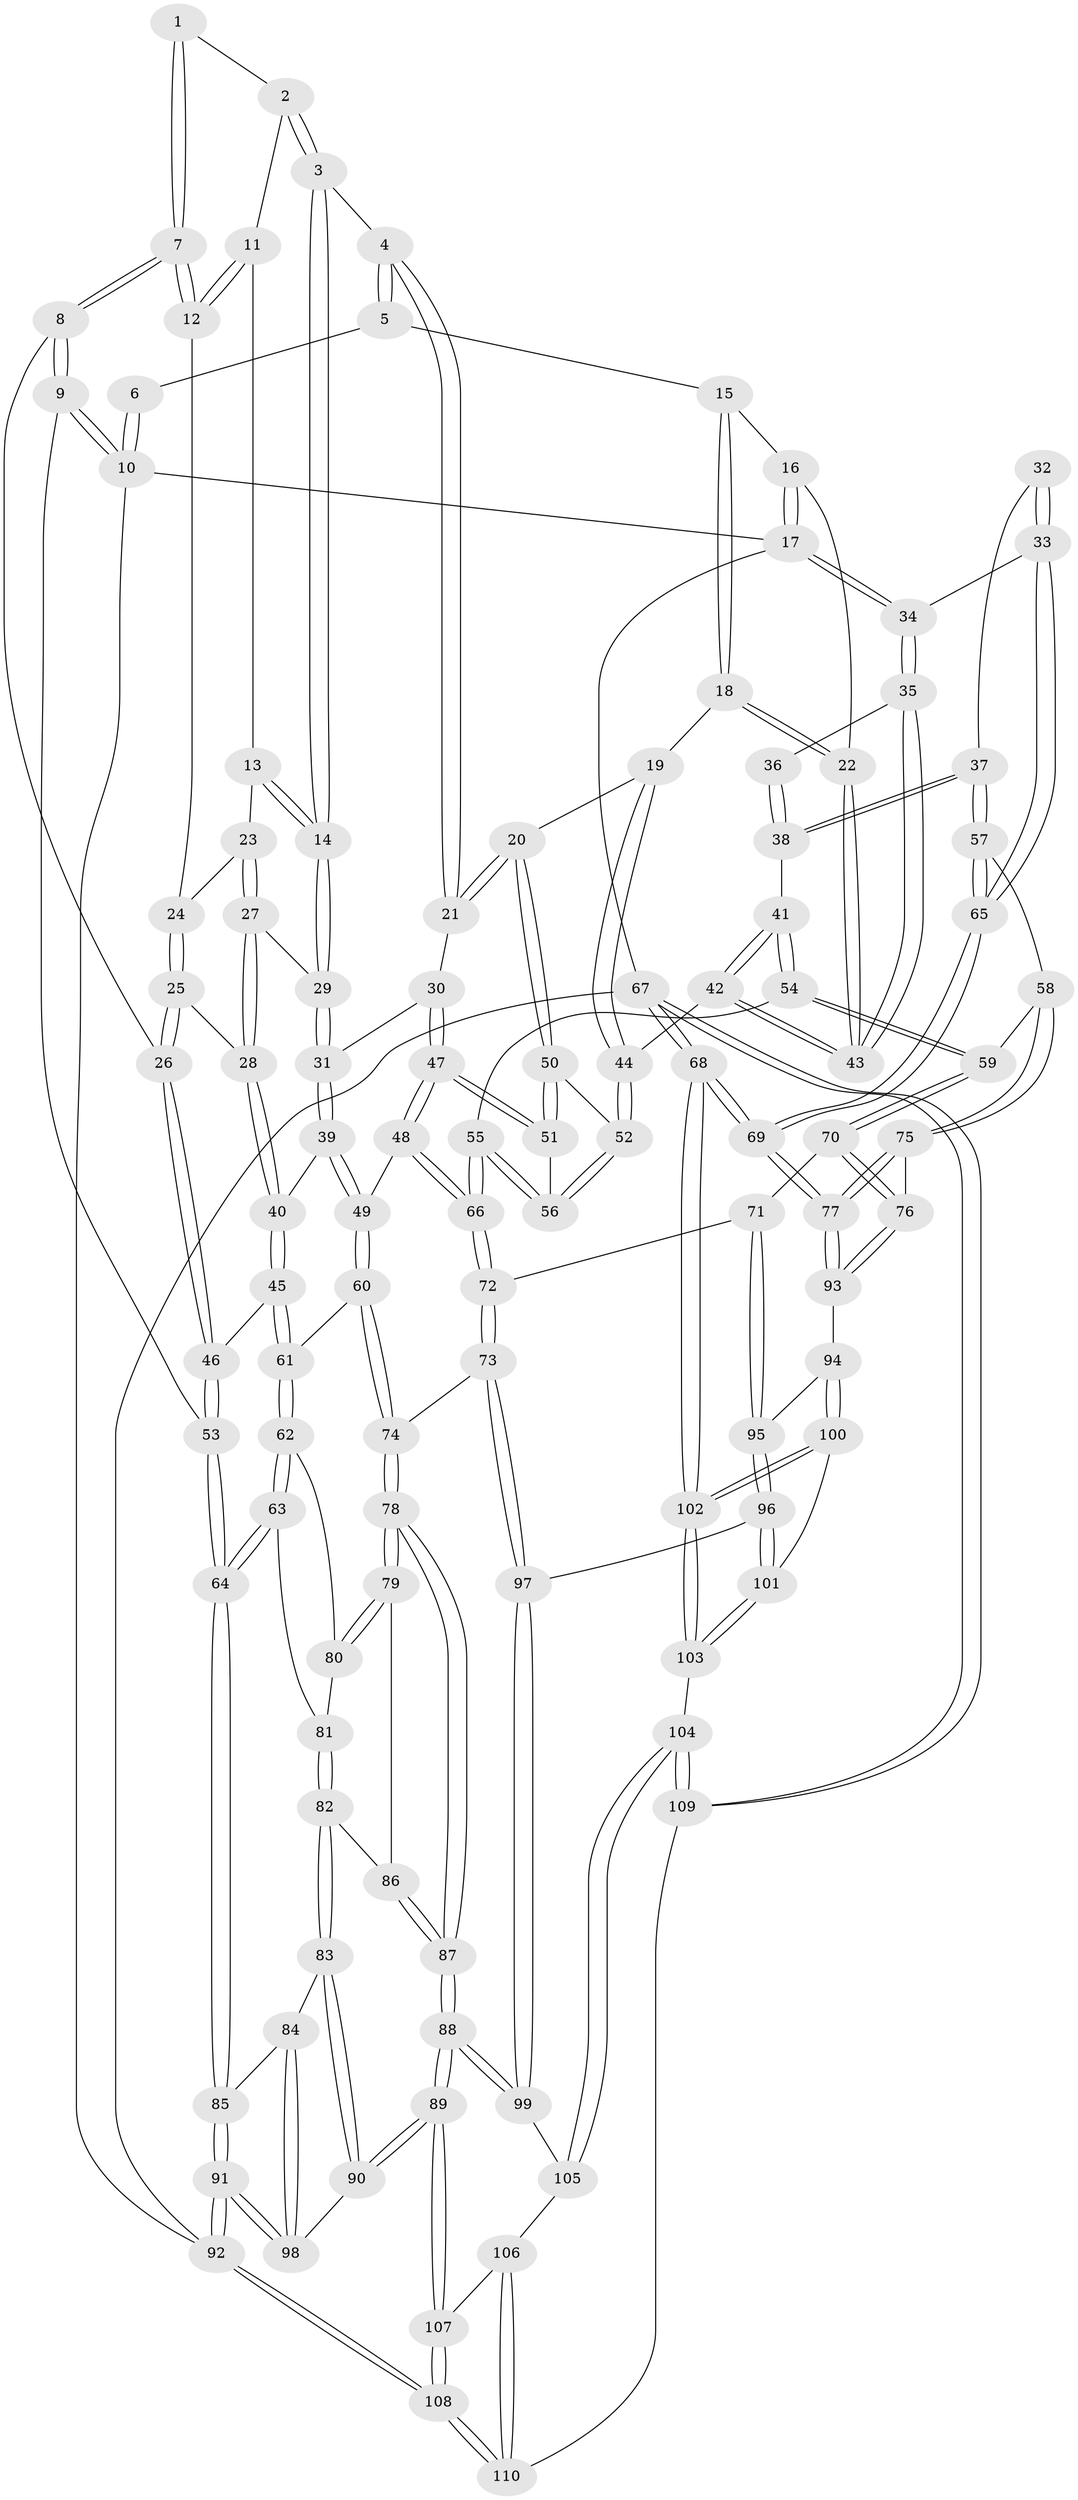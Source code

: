 // Generated by graph-tools (version 1.1) at 2025/17/03/09/25 04:17:18]
// undirected, 110 vertices, 272 edges
graph export_dot {
graph [start="1"]
  node [color=gray90,style=filled];
  1 [pos="+0.1784398474510601+0"];
  2 [pos="+0.18041042403985325+0"];
  3 [pos="+0.342432082771782+0.10561463789957924"];
  4 [pos="+0.4020309071375955+0.09724572591421735"];
  5 [pos="+0.5518439079743841+0"];
  6 [pos="+0.17495764435508535+0"];
  7 [pos="+0.03525553171495522+0.14934756980832387"];
  8 [pos="+0.025415661572241816+0.16185891239026437"];
  9 [pos="+0+0.22503749539568568"];
  10 [pos="+0+0"];
  11 [pos="+0.1841831849194593+0"];
  12 [pos="+0.15016418065672563+0.09705971121905692"];
  13 [pos="+0.2314426789179183+0.07788882762230537"];
  14 [pos="+0.3211240696807248+0.12615713895915615"];
  15 [pos="+0.582761298710795+0"];
  16 [pos="+0.9228218102565929+0"];
  17 [pos="+1+0"];
  18 [pos="+0.6288110534038556+0.006929098741187578"];
  19 [pos="+0.5893847556415905+0.12503560410613185"];
  20 [pos="+0.45883009641831146+0.180039365689353"];
  21 [pos="+0.45856455295746157+0.1798928021086846"];
  22 [pos="+0.7878505088584167+0.1317658173734911"];
  23 [pos="+0.21468843346708358+0.12094229969182789"];
  24 [pos="+0.16918753736204606+0.12078814711177996"];
  25 [pos="+0.1560848591790396+0.16958172642913205"];
  26 [pos="+0.08389176244292736+0.18954591464516998"];
  27 [pos="+0.23614531975307623+0.16429759543649797"];
  28 [pos="+0.21537394643013932+0.1999745148598941"];
  29 [pos="+0.31282223309480045+0.1440551556636742"];
  30 [pos="+0.36955669091068294+0.21658967656810282"];
  31 [pos="+0.3284607369117396+0.20935525453014064"];
  32 [pos="+0.9791005732176111+0.18601864427015385"];
  33 [pos="+1+0"];
  34 [pos="+1+0"];
  35 [pos="+0.8690284941266662+0.12988894809624602"];
  36 [pos="+0.9644505121745763+0.18702394508214082"];
  37 [pos="+1+0.3174848741105366"];
  38 [pos="+0.9237785635724062+0.2794439589459881"];
  39 [pos="+0.32768328018299475+0.2104321389191443"];
  40 [pos="+0.22530499629362305+0.29706186650450833"];
  41 [pos="+0.8313632589241405+0.25368633335209645"];
  42 [pos="+0.8186954833885086+0.17901095791450294"];
  43 [pos="+0.8203603453338785+0.16572564500746118"];
  44 [pos="+0.6215201683154504+0.21767155662118726"];
  45 [pos="+0.22067460514938964+0.31098046628125653"];
  46 [pos="+0.142009914911132+0.27367798817255856"];
  47 [pos="+0.41378736536977195+0.36896755855002195"];
  48 [pos="+0.38980321792632455+0.3969993573470139"];
  49 [pos="+0.3885452010630654+0.39745860100649294"];
  50 [pos="+0.46143344542849285+0.19384136223581191"];
  51 [pos="+0.4792593231378021+0.31652994499325954"];
  52 [pos="+0.61713689813671+0.2564976983612569"];
  53 [pos="+0+0.41952329829593427"];
  54 [pos="+0.7527744111797228+0.380744759746145"];
  55 [pos="+0.6738931425754711+0.38034051350929177"];
  56 [pos="+0.6125438737003617+0.31730348884227344"];
  57 [pos="+1+0.35126112223314393"];
  58 [pos="+0.8015251331586171+0.43384581308301445"];
  59 [pos="+0.791239781923133+0.42779418273015574"];
  60 [pos="+0.3579131129775731+0.41207219632974984"];
  61 [pos="+0.24788060180172622+0.41369055281029904"];
  62 [pos="+0.2369163323542681+0.4247889059159938"];
  63 [pos="+0.009714477088292957+0.493751146035398"];
  64 [pos="+0+0.4723761010341285"];
  65 [pos="+1+0.3892757875209758"];
  66 [pos="+0.5789605796001522+0.5227025600326218"];
  67 [pos="+1+1"];
  68 [pos="+1+1"];
  69 [pos="+1+0.6547370731943684"];
  70 [pos="+0.7094553235288132+0.6224087643198062"];
  71 [pos="+0.6558212768632362+0.6204747114243861"];
  72 [pos="+0.5795632740751079+0.5907520484024366"];
  73 [pos="+0.5307302901715221+0.6318820370346373"];
  74 [pos="+0.4167065563522433+0.6153178092653625"];
  75 [pos="+0.9124012072741466+0.5637228651334137"];
  76 [pos="+0.7505071289151959+0.6445101121846925"];
  77 [pos="+1+0.6494550080429956"];
  78 [pos="+0.31523846339825995+0.6747511941192311"];
  79 [pos="+0.28033657020691216+0.6317612330317844"];
  80 [pos="+0.2613158442530527+0.5958909749405604"];
  81 [pos="+0.11446162788436098+0.6200000935882862"];
  82 [pos="+0.12024815119030063+0.6381496087288067"];
  83 [pos="+0.1114700417974423+0.6934379479443222"];
  84 [pos="+0.04092296454855797+0.7001383480909535"];
  85 [pos="+0+0.5024197603884807"];
  86 [pos="+0.1669706164517167+0.6603403686277844"];
  87 [pos="+0.28206305745064997+0.8543248705531277"];
  88 [pos="+0.28096234421610994+0.8677314078465974"];
  89 [pos="+0.27757050343520806+0.8725179847370701"];
  90 [pos="+0.1508060443060107+0.8285853771283654"];
  91 [pos="+0+0.9582790912279929"];
  92 [pos="+0+1"];
  93 [pos="+0.7873486665301762+0.7463114953381009"];
  94 [pos="+0.7833255785944304+0.757497979824542"];
  95 [pos="+0.6621843902412075+0.7730567292089281"];
  96 [pos="+0.6302689544833617+0.8033772628063067"];
  97 [pos="+0.5211214697463352+0.7935788031090194"];
  98 [pos="+0.06319175909106134+0.8313608532394245"];
  99 [pos="+0.5142497782478498+0.8011919098565433"];
  100 [pos="+0.795731742821135+0.831481607783029"];
  101 [pos="+0.696172586854681+0.9015635223610597"];
  102 [pos="+0.988891066247666+0.9607992892549162"];
  103 [pos="+0.6877165421479335+0.9370609830216554"];
  104 [pos="+0.6544037970652956+0.9998874764997683"];
  105 [pos="+0.5363757676647392+0.8656469979200383"];
  106 [pos="+0.5088577827683407+0.9436466773970241"];
  107 [pos="+0.2817656868820862+0.9534938889633554"];
  108 [pos="+0.26930877287429855+1"];
  109 [pos="+0.6336104423327895+1"];
  110 [pos="+0.6295177121274167+1"];
  1 -- 2;
  1 -- 7;
  1 -- 7;
  2 -- 3;
  2 -- 3;
  2 -- 11;
  3 -- 4;
  3 -- 14;
  3 -- 14;
  4 -- 5;
  4 -- 5;
  4 -- 21;
  4 -- 21;
  5 -- 6;
  5 -- 15;
  6 -- 10;
  6 -- 10;
  7 -- 8;
  7 -- 8;
  7 -- 12;
  7 -- 12;
  8 -- 9;
  8 -- 9;
  8 -- 26;
  9 -- 10;
  9 -- 10;
  9 -- 53;
  10 -- 17;
  10 -- 92;
  11 -- 12;
  11 -- 12;
  11 -- 13;
  12 -- 24;
  13 -- 14;
  13 -- 14;
  13 -- 23;
  14 -- 29;
  14 -- 29;
  15 -- 16;
  15 -- 18;
  15 -- 18;
  16 -- 17;
  16 -- 17;
  16 -- 22;
  17 -- 34;
  17 -- 34;
  17 -- 67;
  18 -- 19;
  18 -- 22;
  18 -- 22;
  19 -- 20;
  19 -- 44;
  19 -- 44;
  20 -- 21;
  20 -- 21;
  20 -- 50;
  20 -- 50;
  21 -- 30;
  22 -- 43;
  22 -- 43;
  23 -- 24;
  23 -- 27;
  23 -- 27;
  24 -- 25;
  24 -- 25;
  25 -- 26;
  25 -- 26;
  25 -- 28;
  26 -- 46;
  26 -- 46;
  27 -- 28;
  27 -- 28;
  27 -- 29;
  28 -- 40;
  28 -- 40;
  29 -- 31;
  29 -- 31;
  30 -- 31;
  30 -- 47;
  30 -- 47;
  31 -- 39;
  31 -- 39;
  32 -- 33;
  32 -- 33;
  32 -- 37;
  33 -- 34;
  33 -- 65;
  33 -- 65;
  34 -- 35;
  34 -- 35;
  35 -- 36;
  35 -- 43;
  35 -- 43;
  36 -- 38;
  36 -- 38;
  37 -- 38;
  37 -- 38;
  37 -- 57;
  37 -- 57;
  38 -- 41;
  39 -- 40;
  39 -- 49;
  39 -- 49;
  40 -- 45;
  40 -- 45;
  41 -- 42;
  41 -- 42;
  41 -- 54;
  41 -- 54;
  42 -- 43;
  42 -- 43;
  42 -- 44;
  44 -- 52;
  44 -- 52;
  45 -- 46;
  45 -- 61;
  45 -- 61;
  46 -- 53;
  46 -- 53;
  47 -- 48;
  47 -- 48;
  47 -- 51;
  47 -- 51;
  48 -- 49;
  48 -- 66;
  48 -- 66;
  49 -- 60;
  49 -- 60;
  50 -- 51;
  50 -- 51;
  50 -- 52;
  51 -- 56;
  52 -- 56;
  52 -- 56;
  53 -- 64;
  53 -- 64;
  54 -- 55;
  54 -- 59;
  54 -- 59;
  55 -- 56;
  55 -- 56;
  55 -- 66;
  55 -- 66;
  57 -- 58;
  57 -- 65;
  57 -- 65;
  58 -- 59;
  58 -- 75;
  58 -- 75;
  59 -- 70;
  59 -- 70;
  60 -- 61;
  60 -- 74;
  60 -- 74;
  61 -- 62;
  61 -- 62;
  62 -- 63;
  62 -- 63;
  62 -- 80;
  63 -- 64;
  63 -- 64;
  63 -- 81;
  64 -- 85;
  64 -- 85;
  65 -- 69;
  65 -- 69;
  66 -- 72;
  66 -- 72;
  67 -- 68;
  67 -- 68;
  67 -- 109;
  67 -- 109;
  67 -- 92;
  68 -- 69;
  68 -- 69;
  68 -- 102;
  68 -- 102;
  69 -- 77;
  69 -- 77;
  70 -- 71;
  70 -- 76;
  70 -- 76;
  71 -- 72;
  71 -- 95;
  71 -- 95;
  72 -- 73;
  72 -- 73;
  73 -- 74;
  73 -- 97;
  73 -- 97;
  74 -- 78;
  74 -- 78;
  75 -- 76;
  75 -- 77;
  75 -- 77;
  76 -- 93;
  76 -- 93;
  77 -- 93;
  77 -- 93;
  78 -- 79;
  78 -- 79;
  78 -- 87;
  78 -- 87;
  79 -- 80;
  79 -- 80;
  79 -- 86;
  80 -- 81;
  81 -- 82;
  81 -- 82;
  82 -- 83;
  82 -- 83;
  82 -- 86;
  83 -- 84;
  83 -- 90;
  83 -- 90;
  84 -- 85;
  84 -- 98;
  84 -- 98;
  85 -- 91;
  85 -- 91;
  86 -- 87;
  86 -- 87;
  87 -- 88;
  87 -- 88;
  88 -- 89;
  88 -- 89;
  88 -- 99;
  88 -- 99;
  89 -- 90;
  89 -- 90;
  89 -- 107;
  89 -- 107;
  90 -- 98;
  91 -- 92;
  91 -- 92;
  91 -- 98;
  91 -- 98;
  92 -- 108;
  92 -- 108;
  93 -- 94;
  94 -- 95;
  94 -- 100;
  94 -- 100;
  95 -- 96;
  95 -- 96;
  96 -- 97;
  96 -- 101;
  96 -- 101;
  97 -- 99;
  97 -- 99;
  99 -- 105;
  100 -- 101;
  100 -- 102;
  100 -- 102;
  101 -- 103;
  101 -- 103;
  102 -- 103;
  102 -- 103;
  103 -- 104;
  104 -- 105;
  104 -- 105;
  104 -- 109;
  104 -- 109;
  105 -- 106;
  106 -- 107;
  106 -- 110;
  106 -- 110;
  107 -- 108;
  107 -- 108;
  108 -- 110;
  108 -- 110;
  109 -- 110;
}
